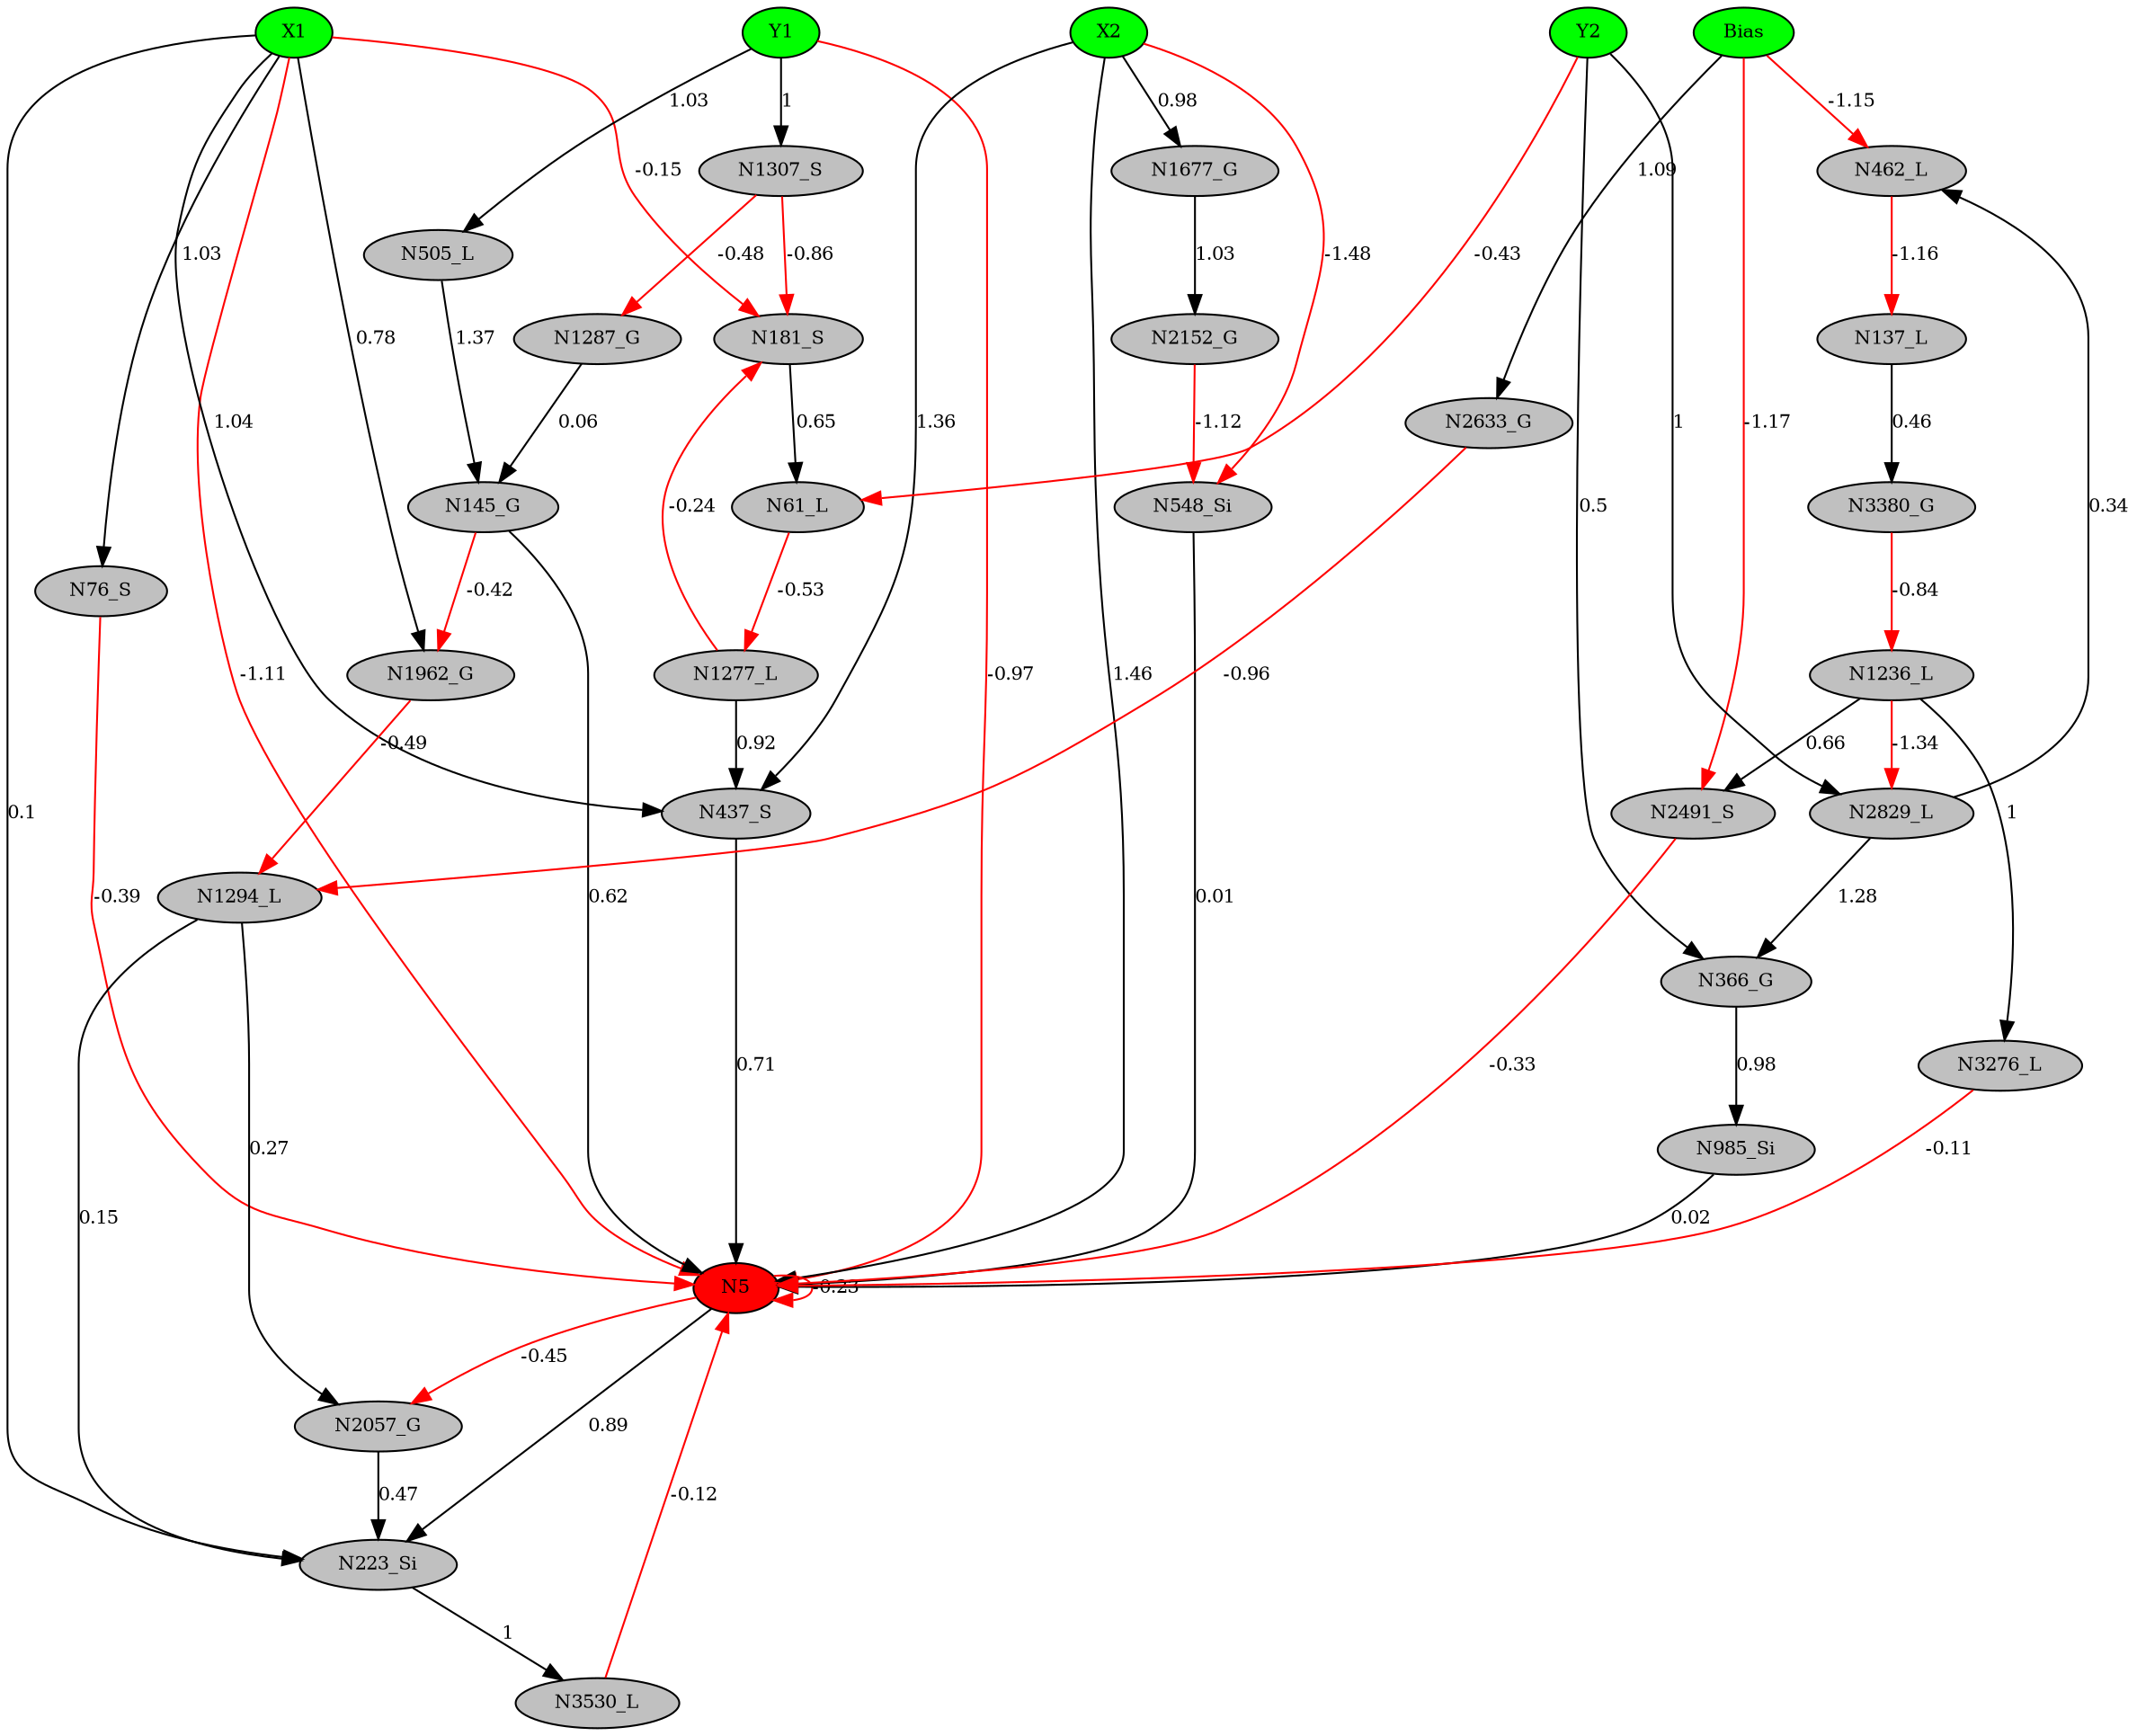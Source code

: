 digraph g { 
N0 [shape=ellipse, label=Bias,fontsize=10,height=0.1,width=0.1,style=filled,fillcolor=green]
N1[shape=ellipse label=X1,fontsize=10,height=0.1,width=0.1,style=filled,fillcolor=green]
N2[shape=ellipse label=Y1,fontsize=10,height=0.1,width=0.1,style=filled,fillcolor=green]
N3[shape=ellipse label=X2,fontsize=10,height=0.1,width=0.1,style=filled,fillcolor=green]
N4[shape=ellipse label=Y2,fontsize=10,height=0.1,width=0.1,style=filled,fillcolor=green]
N5[shape=ellipse,fontsize = 10, height = 0.1, width = 0.1, style = filled, fillcolor = red]
N61[shape=ellipse, label=N61_L,fontsize=10,height=0.1,width=0.1,style=filled,fillcolor=gray]
N76[shape=ellipse, label=N76_S,fontsize=10,height=0.1,width=0.1,style=filled,fillcolor=gray]
N137[shape=ellipse, label=N137_L,fontsize=10,height=0.1,width=0.1,style=filled,fillcolor=gray]
N145[shape=ellipse, label=N145_G,fontsize=10,height=0.1,width=0.1,style=filled,fillcolor=gray]
N181[shape=ellipse, label=N181_S,fontsize=10,height=0.1,width=0.1,style=filled,fillcolor=gray]
N223[shape=ellipse, label=N223_Si,fontsize=10,height=0.1,width=0.1,style=filled,fillcolor=gray]
N366[shape=ellipse, label=N366_G,fontsize=10,height=0.1,width=0.1,style=filled,fillcolor=gray]
N437[shape=ellipse, label=N437_S,fontsize=10,height=0.1,width=0.1,style=filled,fillcolor=gray]
N462[shape=ellipse, label=N462_L,fontsize=10,height=0.1,width=0.1,style=filled,fillcolor=gray]
N505[shape=ellipse, label=N505_L,fontsize=10,height=0.1,width=0.1,style=filled,fillcolor=gray]
N548[shape=ellipse, label=N548_Si,fontsize=10,height=0.1,width=0.1,style=filled,fillcolor=gray]
N985[shape=ellipse, label=N985_Si,fontsize=10,height=0.1,width=0.1,style=filled,fillcolor=gray]
N1236[shape=ellipse, label=N1236_L,fontsize=10,height=0.1,width=0.1,style=filled,fillcolor=gray]
N1277[shape=ellipse, label=N1277_L,fontsize=10,height=0.1,width=0.1,style=filled,fillcolor=gray]
N1287[shape=ellipse, label=N1287_G,fontsize=10,height=0.1,width=0.1,style=filled,fillcolor=gray]
N1294[shape=ellipse, label=N1294_L,fontsize=10,height=0.1,width=0.1,style=filled,fillcolor=gray]
N1307[shape=ellipse, label=N1307_S,fontsize=10,height=0.1,width=0.1,style=filled,fillcolor=gray]
N1677[shape=ellipse, label=N1677_G,fontsize=10,height=0.1,width=0.1,style=filled,fillcolor=gray]
N1962[shape=ellipse, label=N1962_G,fontsize=10,height=0.1,width=0.1,style=filled,fillcolor=gray]
N2057[shape=ellipse, label=N2057_G,fontsize=10,height=0.1,width=0.1,style=filled,fillcolor=gray]
N2152[shape=ellipse, label=N2152_G,fontsize=10,height=0.1,width=0.1,style=filled,fillcolor=gray]
N2491[shape=ellipse, label=N2491_S,fontsize=10,height=0.1,width=0.1,style=filled,fillcolor=gray]
N2633[shape=ellipse, label=N2633_G,fontsize=10,height=0.1,width=0.1,style=filled,fillcolor=gray]
N2829[shape=ellipse, label=N2829_L,fontsize=10,height=0.1,width=0.1,style=filled,fillcolor=gray]
N3276[shape=ellipse, label=N3276_L,fontsize=10,height=0.1,width=0.1,style=filled,fillcolor=gray]
N3380[shape=ellipse, label=N3380_G,fontsize=10,height=0.1,width=0.1,style=filled,fillcolor=gray]
N3530[shape=ellipse, label=N3530_L,fontsize=10,height=0.1,width=0.1,style=filled,fillcolor=gray]
N1 -> N5 [color=red] [arrowType=inv][ label=-1.11,fontsize=10]
N2 -> N5 [color=red] [arrowType=inv][ label=-0.97,fontsize=10]
N3 -> N5 [color=black] [ label=1.46,fontsize=10]
N5 -> N5 [color=red] [arrowType=inv][ label=-0.23,fontsize=10]
N4 -> N61 [color=red] [arrowType=inv][ label=-0.43,fontsize=10]
N1 -> N76 [color=black] [ label=1.03,fontsize=10]
N76 -> N5 [color=red] [arrowType=inv][ label=-0.39,fontsize=10]
N145 -> N5 [color=black] [ label=0.62,fontsize=10]
N1 -> N181 [color=red] [arrowType=inv][ label=-0.15,fontsize=10]
N181 -> N61 [color=black] [ label=0.65,fontsize=10]
N5 -> N223 [color=black] [ label=0.89,fontsize=10]
N4 -> N366 [color=black] [ label=0.5,fontsize=10]
N437 -> N5 [color=black] [ label=0.71,fontsize=10]
N0 -> N462 [color=red] [arrowType=inv][ label=-1.15,fontsize=10]
N462 -> N137 [color=red] [arrowType=inv][ label=-1.16,fontsize=10]
N2 -> N505 [color=black] [ label=1.03,fontsize=10]
N505 -> N145 [color=black] [ label=1.37,fontsize=10]
N3 -> N548 [color=red] [arrowType=inv][ label=-1.48,fontsize=10]
N548 -> N5 [color=black] [ label=0.01,fontsize=10]
N1 -> N223 [color=black] [ label=0.1,fontsize=10]
N366 -> N985 [color=black] [ label=0.98,fontsize=10]
N985 -> N5 [color=black] [ label=0.02,fontsize=10]
N61 -> N1277 [color=red] [arrowType=inv][ label=-0.53,fontsize=10]
N1277 -> N437 [color=black] [ label=0.92,fontsize=10]
N1287 -> N145 [color=black] [ label=0.06,fontsize=10]
N1294 -> N223 [color=black] [ label=0.15,fontsize=10]
N2 -> N1307 [color=black] [ label=1,fontsize=10]
N1307 -> N1287 [color=red] [arrowType=inv][ label=-0.48,fontsize=10]
N3 -> N1677 [color=black] [ label=0.98,fontsize=10]
N1307 -> N181 [color=red] [arrowType=inv][ label=-0.86,fontsize=10]
N1 -> N437 [color=black] [ label=1.04,fontsize=10]
N1 -> N1962 [color=black] [ label=0.78,fontsize=10]
N1962 -> N1294 [color=red] [arrowType=inv][ label=-0.49,fontsize=10]
N3 -> N437 [color=black] [ label=1.36,fontsize=10]
N145 -> N1962 [color=red] [arrowType=inv][ label=-0.42,fontsize=10]
N1294 -> N2057 [color=black] [ label=0.27,fontsize=10]
N2057 -> N223 [color=black] [ label=0.47,fontsize=10]
N1677 -> N2152 [color=black] [ label=1.03,fontsize=10]
N2152 -> N548 [color=red] [arrowType=inv][ label=-1.12,fontsize=10]
N1277 -> N181 [color=red] [arrowType=inv][ label=-0.24,fontsize=10]
N5 -> N2057 [color=red] [arrowType=inv][ label=-0.45,fontsize=10]
N0 -> N2491 [color=red] [arrowType=inv][ label=-1.17,fontsize=10]
N2491 -> N5 [color=red] [arrowType=inv][ label=-0.33,fontsize=10]
N0 -> N2633 [color=black] [ label=1.09,fontsize=10]
N2633 -> N1294 [color=red] [arrowType=inv][ label=-0.96,fontsize=10]
N4 -> N2829 [color=black] [ label=1,fontsize=10]
N2829 -> N462 [color=black] [ label=0.34,fontsize=10]
N1236 -> N2829 [color=red] [arrowType=inv][ label=-1.34,fontsize=10]
N2829 -> N366 [color=black] [ label=1.28,fontsize=10]
N1236 -> N2491 [color=black] [ label=0.66,fontsize=10]
N1236 -> N3276 [color=black] [ label=1,fontsize=10]
N3276 -> N5 [color=red] [arrowType=inv][ label=-0.11,fontsize=10]
N137 -> N3380 [color=black] [ label=0.46,fontsize=10]
N3380 -> N1236 [color=red] [arrowType=inv][ label=-0.84,fontsize=10]
N223 -> N3530 [color=black] [ label=1,fontsize=10]
N3530 -> N5 [color=red] [arrowType=inv][ label=-0.12,fontsize=10]
 { rank=same; 
N5
 } 
 { rank=same; 
N1 ->N2 ->N3 ->N4 ->N0 [style=invis]
 } 
}
